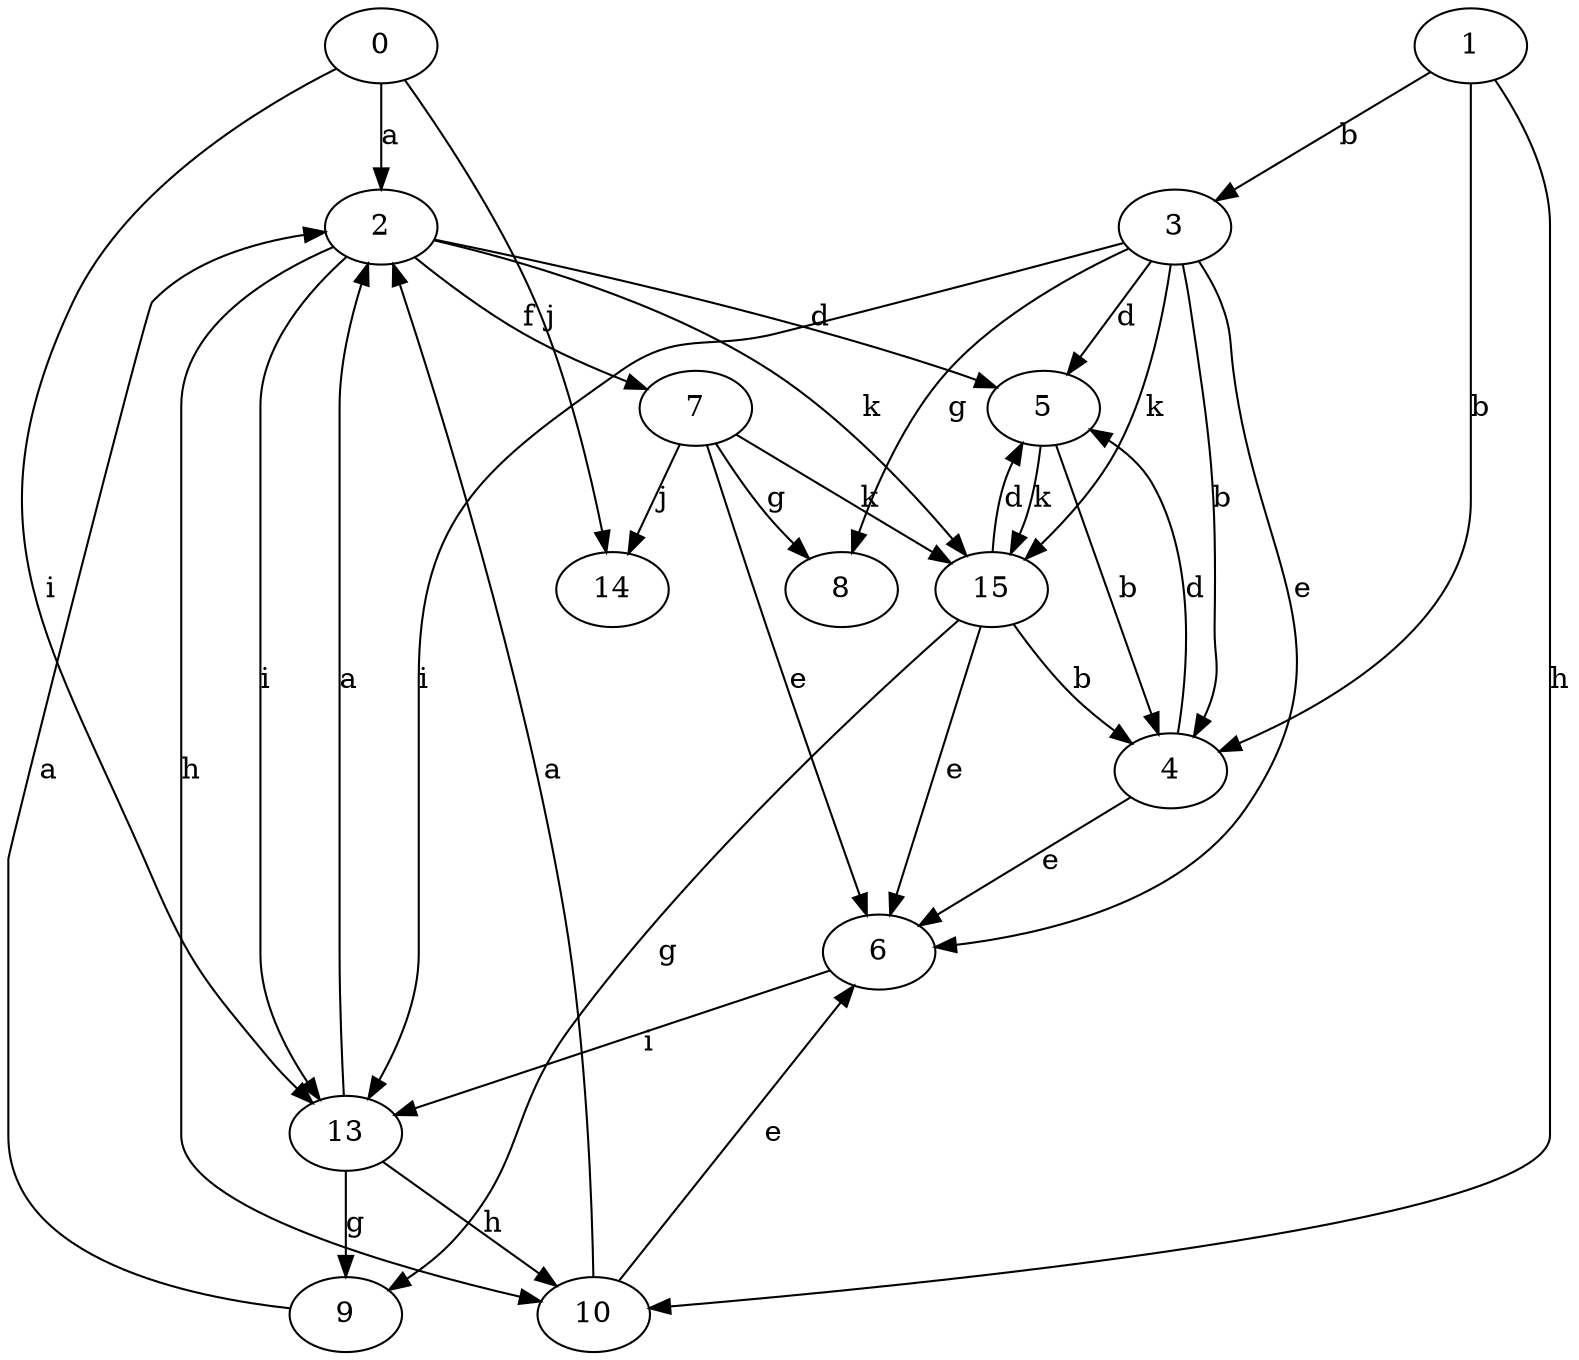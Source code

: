 strict digraph  {
2;
0;
3;
4;
5;
6;
7;
8;
9;
10;
1;
13;
14;
15;
2 -> 5  [label=d];
2 -> 7  [label=f];
2 -> 10  [label=h];
2 -> 13  [label=i];
2 -> 15  [label=k];
0 -> 2  [label=a];
0 -> 13  [label=i];
0 -> 14  [label=j];
3 -> 4  [label=b];
3 -> 5  [label=d];
3 -> 6  [label=e];
3 -> 8  [label=g];
3 -> 13  [label=i];
3 -> 15  [label=k];
4 -> 5  [label=d];
4 -> 6  [label=e];
5 -> 4  [label=b];
5 -> 15  [label=k];
6 -> 13  [label=i];
7 -> 6  [label=e];
7 -> 8  [label=g];
7 -> 14  [label=j];
7 -> 15  [label=k];
9 -> 2  [label=a];
10 -> 2  [label=a];
10 -> 6  [label=e];
1 -> 3  [label=b];
1 -> 4  [label=b];
1 -> 10  [label=h];
13 -> 2  [label=a];
13 -> 9  [label=g];
13 -> 10  [label=h];
15 -> 4  [label=b];
15 -> 5  [label=d];
15 -> 6  [label=e];
15 -> 9  [label=g];
}
